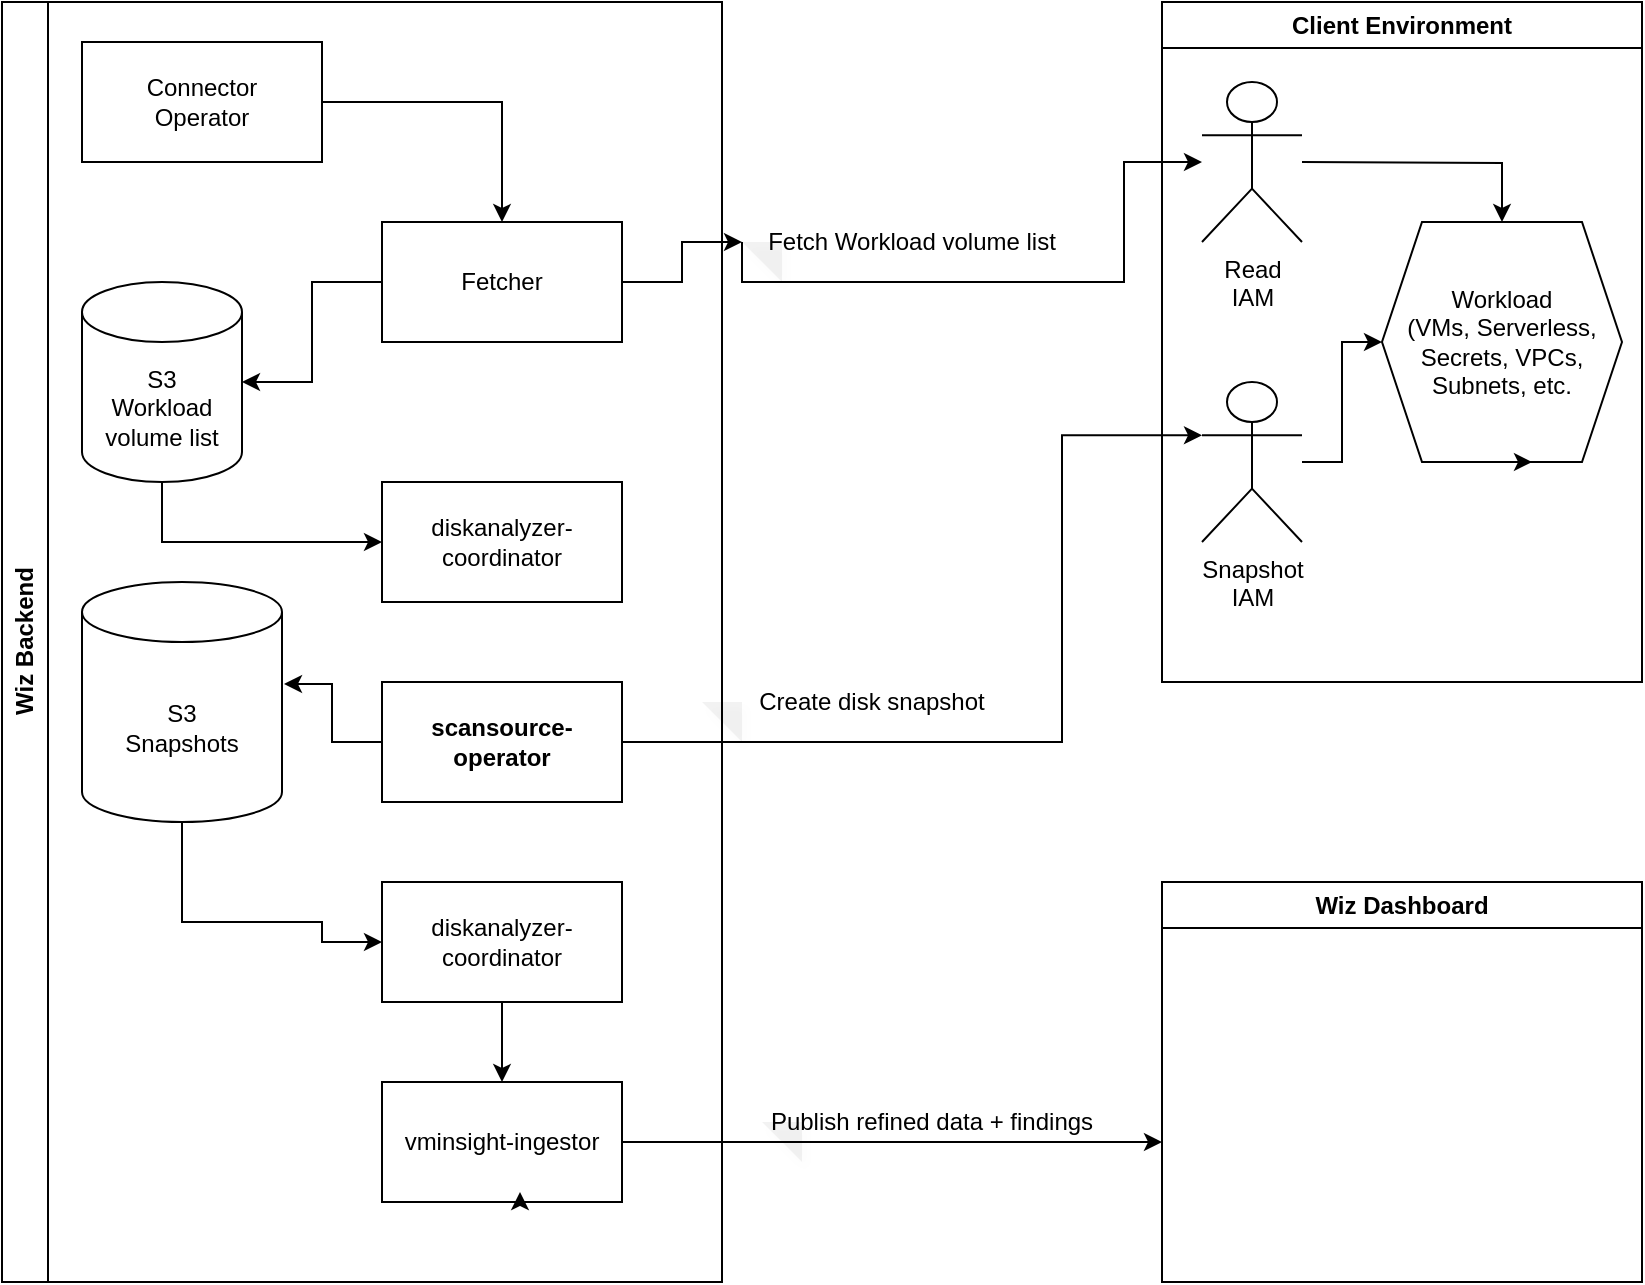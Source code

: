 <mxfile version="28.1.1">
  <diagram name="Page-1" id="IHHb8pci-lk_S4eJug3x">
    <mxGraphModel dx="2038" dy="719" grid="1" gridSize="10" guides="1" tooltips="1" connect="1" arrows="1" fold="1" page="1" pageScale="1" pageWidth="850" pageHeight="1100" math="0" shadow="0">
      <root>
        <mxCell id="0" />
        <mxCell id="1" parent="0" />
        <mxCell id="7072GLtVEWYtxOqUc4yx-1" value="Client Environment" style="swimlane;whiteSpace=wrap;html=1;" vertex="1" parent="1">
          <mxGeometry x="560" y="320" width="240" height="340" as="geometry" />
        </mxCell>
        <mxCell id="7072GLtVEWYtxOqUc4yx-14" style="edgeStyle=orthogonalEdgeStyle;rounded=0;orthogonalLoop=1;jettySize=auto;html=1;entryX=0.5;entryY=0;entryDx=0;entryDy=0;" edge="1" parent="7072GLtVEWYtxOqUc4yx-1" target="7072GLtVEWYtxOqUc4yx-4">
          <mxGeometry relative="1" as="geometry">
            <mxPoint x="70" y="80" as="sourcePoint" />
          </mxGeometry>
        </mxCell>
        <mxCell id="7072GLtVEWYtxOqUc4yx-3" value="Read&lt;br&gt;IAM" style="shape=umlActor;verticalLabelPosition=bottom;verticalAlign=top;html=1;outlineConnect=0;" vertex="1" parent="7072GLtVEWYtxOqUc4yx-1">
          <mxGeometry x="20" y="40" width="50" height="80" as="geometry" />
        </mxCell>
        <mxCell id="7072GLtVEWYtxOqUc4yx-4" value="Workload&lt;div&gt;(VMs, Serverless, Secrets, VPCs, Subnets, etc.&lt;/div&gt;" style="shape=hexagon;perimeter=hexagonPerimeter2;whiteSpace=wrap;html=1;fixedSize=1;" vertex="1" parent="7072GLtVEWYtxOqUc4yx-1">
          <mxGeometry x="110" y="110" width="120" height="120" as="geometry" />
        </mxCell>
        <mxCell id="7072GLtVEWYtxOqUc4yx-25" style="edgeStyle=orthogonalEdgeStyle;rounded=0;orthogonalLoop=1;jettySize=auto;html=1;exitX=0.5;exitY=1;exitDx=0;exitDy=0;entryX=0.625;entryY=1;entryDx=0;entryDy=0;" edge="1" parent="7072GLtVEWYtxOqUc4yx-1" source="7072GLtVEWYtxOqUc4yx-4" target="7072GLtVEWYtxOqUc4yx-4">
          <mxGeometry relative="1" as="geometry" />
        </mxCell>
        <mxCell id="7072GLtVEWYtxOqUc4yx-28" style="edgeStyle=orthogonalEdgeStyle;rounded=0;orthogonalLoop=1;jettySize=auto;html=1;entryX=0;entryY=0.5;entryDx=0;entryDy=0;" edge="1" parent="7072GLtVEWYtxOqUc4yx-1" source="7072GLtVEWYtxOqUc4yx-26" target="7072GLtVEWYtxOqUc4yx-4">
          <mxGeometry relative="1" as="geometry" />
        </mxCell>
        <mxCell id="7072GLtVEWYtxOqUc4yx-26" value="Snapshot&lt;div&gt;IAM&lt;/div&gt;" style="shape=umlActor;verticalLabelPosition=bottom;verticalAlign=top;html=1;outlineConnect=0;" vertex="1" parent="7072GLtVEWYtxOqUc4yx-1">
          <mxGeometry x="20" y="190" width="50" height="80" as="geometry" />
        </mxCell>
        <mxCell id="7072GLtVEWYtxOqUc4yx-6" value="Wiz Backend" style="swimlane;horizontal=0;whiteSpace=wrap;html=1;" vertex="1" parent="1">
          <mxGeometry x="-20" y="320" width="360" height="640" as="geometry" />
        </mxCell>
        <mxCell id="7072GLtVEWYtxOqUc4yx-18" style="edgeStyle=orthogonalEdgeStyle;rounded=0;orthogonalLoop=1;jettySize=auto;html=1;entryX=0;entryY=0.5;entryDx=0;entryDy=0;exitX=0.5;exitY=1;exitDx=0;exitDy=0;exitPerimeter=0;" edge="1" parent="7072GLtVEWYtxOqUc4yx-6" source="7072GLtVEWYtxOqUc4yx-7" target="7072GLtVEWYtxOqUc4yx-17">
          <mxGeometry relative="1" as="geometry">
            <mxPoint x="100" y="270" as="targetPoint" />
          </mxGeometry>
        </mxCell>
        <mxCell id="7072GLtVEWYtxOqUc4yx-7" value="S3&lt;div&gt;Workload volume list&lt;/div&gt;" style="shape=cylinder3;whiteSpace=wrap;html=1;boundedLbl=1;backgroundOutline=1;size=15;" vertex="1" parent="7072GLtVEWYtxOqUc4yx-6">
          <mxGeometry x="40" y="140" width="80" height="100" as="geometry" />
        </mxCell>
        <mxCell id="7072GLtVEWYtxOqUc4yx-15" style="edgeStyle=orthogonalEdgeStyle;rounded=0;orthogonalLoop=1;jettySize=auto;html=1;exitX=1;exitY=0.5;exitDx=0;exitDy=0;entryX=0.5;entryY=0;entryDx=0;entryDy=0;" edge="1" parent="7072GLtVEWYtxOqUc4yx-6" source="7072GLtVEWYtxOqUc4yx-8" target="7072GLtVEWYtxOqUc4yx-9">
          <mxGeometry relative="1" as="geometry" />
        </mxCell>
        <mxCell id="7072GLtVEWYtxOqUc4yx-8" value="Connector&lt;div&gt;Operator&lt;/div&gt;" style="rounded=0;whiteSpace=wrap;html=1;" vertex="1" parent="7072GLtVEWYtxOqUc4yx-6">
          <mxGeometry x="40" y="20" width="120" height="60" as="geometry" />
        </mxCell>
        <mxCell id="7072GLtVEWYtxOqUc4yx-9" value="Fetcher" style="rounded=0;whiteSpace=wrap;html=1;" vertex="1" parent="7072GLtVEWYtxOqUc4yx-6">
          <mxGeometry x="190" y="110" width="120" height="60" as="geometry" />
        </mxCell>
        <mxCell id="7072GLtVEWYtxOqUc4yx-33" style="edgeStyle=orthogonalEdgeStyle;rounded=0;orthogonalLoop=1;jettySize=auto;html=1;exitX=1;exitY=0.5;exitDx=0;exitDy=0;" edge="1" parent="7072GLtVEWYtxOqUc4yx-6" source="7072GLtVEWYtxOqUc4yx-10">
          <mxGeometry relative="1" as="geometry">
            <mxPoint x="580" y="570" as="targetPoint" />
          </mxGeometry>
        </mxCell>
        <mxCell id="7072GLtVEWYtxOqUc4yx-10" value="&lt;span style=&quot;color: rgba(0, 0, 0, 0); font-family: monospace; font-size: 0px; text-align: start; text-wrap-mode: nowrap;&quot;&gt;%3CmxGraphModel%3E%3Croot%3E%3CmxCell%20id%3D%220%22%2F%3E%3CmxCell%20id%3D%221%22%20parent%3D%220%22%2F%3E%3CmxCell%20id%3D%222%22%20value%3D%22Fetcher%22%20style%3D%22rounded%3D0%3BwhiteSpace%3Dwrap%3Bhtml%3D1%3B%22%20vertex%3D%221%22%20parent%3D%221%22%3E%3CmxGeometry%20x%3D%22210%22%20y%3D%22420%22%20width%3D%22120%22%20height%3D%2260%22%20as%3D%22geometry%22%2F%3E%3C%2FmxCell%3E%3C%2Froot%3E%3C%2FmxGraphModel%3E&lt;/span&gt;vminsight-ingestor" style="rounded=0;whiteSpace=wrap;html=1;" vertex="1" parent="7072GLtVEWYtxOqUc4yx-6">
          <mxGeometry x="190" y="540" width="120" height="60" as="geometry" />
        </mxCell>
        <mxCell id="7072GLtVEWYtxOqUc4yx-11" style="edgeStyle=orthogonalEdgeStyle;rounded=0;orthogonalLoop=1;jettySize=auto;html=1;exitX=0.5;exitY=1;exitDx=0;exitDy=0;entryX=0.575;entryY=0.917;entryDx=0;entryDy=0;entryPerimeter=0;" edge="1" parent="7072GLtVEWYtxOqUc4yx-6" source="7072GLtVEWYtxOqUc4yx-10" target="7072GLtVEWYtxOqUc4yx-10">
          <mxGeometry relative="1" as="geometry" />
        </mxCell>
        <mxCell id="7072GLtVEWYtxOqUc4yx-12" value="S3&lt;div&gt;Snapshots&lt;/div&gt;" style="shape=cylinder3;whiteSpace=wrap;html=1;boundedLbl=1;backgroundOutline=1;size=15;" vertex="1" parent="7072GLtVEWYtxOqUc4yx-6">
          <mxGeometry x="40" y="290" width="100" height="120" as="geometry" />
        </mxCell>
        <mxCell id="7072GLtVEWYtxOqUc4yx-16" style="edgeStyle=orthogonalEdgeStyle;rounded=0;orthogonalLoop=1;jettySize=auto;html=1;entryX=1;entryY=0.5;entryDx=0;entryDy=0;entryPerimeter=0;" edge="1" parent="7072GLtVEWYtxOqUc4yx-6" source="7072GLtVEWYtxOqUc4yx-9" target="7072GLtVEWYtxOqUc4yx-7">
          <mxGeometry relative="1" as="geometry" />
        </mxCell>
        <mxCell id="7072GLtVEWYtxOqUc4yx-17" value="&lt;span class=&quot;notion-enable-hover&quot; data-token-index=&quot;0&quot; style=&quot;&quot;&gt;diskanalyzer-coordinator&lt;/span&gt;" style="rounded=0;whiteSpace=wrap;html=1;" vertex="1" parent="7072GLtVEWYtxOqUc4yx-6">
          <mxGeometry x="190" y="240" width="120" height="60" as="geometry" />
        </mxCell>
        <mxCell id="7072GLtVEWYtxOqUc4yx-24" value="&lt;span class=&quot;notion-enable-hover&quot; data-token-index=&quot;0&quot; style=&quot;font-weight:600&quot;&gt;scansource-operator&lt;/span&gt;" style="rounded=0;whiteSpace=wrap;html=1;" vertex="1" parent="7072GLtVEWYtxOqUc4yx-6">
          <mxGeometry x="190" y="340" width="120" height="60" as="geometry" />
        </mxCell>
        <mxCell id="7072GLtVEWYtxOqUc4yx-29" style="edgeStyle=orthogonalEdgeStyle;rounded=0;orthogonalLoop=1;jettySize=auto;html=1;exitX=0;exitY=0.5;exitDx=0;exitDy=0;entryX=1.01;entryY=0.425;entryDx=0;entryDy=0;entryPerimeter=0;" edge="1" parent="7072GLtVEWYtxOqUc4yx-6" source="7072GLtVEWYtxOqUc4yx-24" target="7072GLtVEWYtxOqUc4yx-12">
          <mxGeometry relative="1" as="geometry" />
        </mxCell>
        <mxCell id="7072GLtVEWYtxOqUc4yx-32" style="edgeStyle=orthogonalEdgeStyle;rounded=0;orthogonalLoop=1;jettySize=auto;html=1;exitX=0.5;exitY=1;exitDx=0;exitDy=0;entryX=0.5;entryY=0;entryDx=0;entryDy=0;" edge="1" parent="7072GLtVEWYtxOqUc4yx-6" source="7072GLtVEWYtxOqUc4yx-30" target="7072GLtVEWYtxOqUc4yx-10">
          <mxGeometry relative="1" as="geometry" />
        </mxCell>
        <mxCell id="7072GLtVEWYtxOqUc4yx-30" value="&lt;span class=&quot;notion-enable-hover&quot; data-token-index=&quot;0&quot; style=&quot;&quot;&gt;diskanalyzer-coordinator&lt;/span&gt;" style="rounded=0;whiteSpace=wrap;html=1;" vertex="1" parent="7072GLtVEWYtxOqUc4yx-6">
          <mxGeometry x="190" y="440" width="120" height="60" as="geometry" />
        </mxCell>
        <mxCell id="7072GLtVEWYtxOqUc4yx-31" style="edgeStyle=orthogonalEdgeStyle;rounded=0;orthogonalLoop=1;jettySize=auto;html=1;exitX=0.5;exitY=1;exitDx=0;exitDy=0;exitPerimeter=0;entryX=0;entryY=0.5;entryDx=0;entryDy=0;" edge="1" parent="7072GLtVEWYtxOqUc4yx-6" source="7072GLtVEWYtxOqUc4yx-12" target="7072GLtVEWYtxOqUc4yx-30">
          <mxGeometry relative="1" as="geometry">
            <Array as="points">
              <mxPoint x="90" y="460" />
              <mxPoint x="160" y="460" />
              <mxPoint x="160" y="470" />
            </Array>
          </mxGeometry>
        </mxCell>
        <mxCell id="7072GLtVEWYtxOqUc4yx-13" style="edgeStyle=orthogonalEdgeStyle;rounded=0;orthogonalLoop=1;jettySize=auto;html=1;exitX=1;exitY=0.5;exitDx=0;exitDy=0;" edge="1" parent="1" source="7072GLtVEWYtxOqUc4yx-35" target="7072GLtVEWYtxOqUc4yx-3">
          <mxGeometry relative="1" as="geometry">
            <mxPoint x="540" y="540" as="targetPoint" />
            <Array as="points">
              <mxPoint x="541" y="460" />
              <mxPoint x="541" y="400" />
            </Array>
          </mxGeometry>
        </mxCell>
        <mxCell id="7072GLtVEWYtxOqUc4yx-19" value="Wiz Dashboard" style="swimlane;whiteSpace=wrap;html=1;" vertex="1" parent="1">
          <mxGeometry x="560" y="760" width="240" height="200" as="geometry" />
        </mxCell>
        <mxCell id="7072GLtVEWYtxOqUc4yx-27" style="edgeStyle=orthogonalEdgeStyle;rounded=0;orthogonalLoop=1;jettySize=auto;html=1;entryX=0;entryY=0.333;entryDx=0;entryDy=0;entryPerimeter=0;" edge="1" parent="1" source="7072GLtVEWYtxOqUc4yx-24" target="7072GLtVEWYtxOqUc4yx-26">
          <mxGeometry relative="1" as="geometry">
            <Array as="points">
              <mxPoint x="510" y="690" />
              <mxPoint x="510" y="537" />
            </Array>
          </mxGeometry>
        </mxCell>
        <mxCell id="7072GLtVEWYtxOqUc4yx-36" value="" style="edgeStyle=orthogonalEdgeStyle;rounded=0;orthogonalLoop=1;jettySize=auto;html=1;exitX=1;exitY=0.5;exitDx=0;exitDy=0;" edge="1" parent="1" source="7072GLtVEWYtxOqUc4yx-9" target="7072GLtVEWYtxOqUc4yx-35">
          <mxGeometry relative="1" as="geometry">
            <mxPoint x="290" y="460" as="sourcePoint" />
            <mxPoint x="580" y="400" as="targetPoint" />
            <Array as="points" />
          </mxGeometry>
        </mxCell>
        <mxCell id="7072GLtVEWYtxOqUc4yx-35" value="Fetch Workload volume list" style="shape=note;whiteSpace=wrap;html=1;backgroundOutline=1;darkOpacity=0.05;fillStyle=solid;direction=west;gradientDirection=north;shadow=1;size=20;pointerEvents=1;strokeColor=none;fillColor=none;" vertex="1" parent="1">
          <mxGeometry x="350" y="420" width="170" height="40" as="geometry" />
        </mxCell>
        <mxCell id="7072GLtVEWYtxOqUc4yx-37" value="Create disk snapshot" style="shape=note;whiteSpace=wrap;html=1;backgroundOutline=1;darkOpacity=0.05;fillStyle=solid;direction=west;gradientDirection=north;shadow=1;size=20;pointerEvents=1;strokeColor=none;fillColor=none;" vertex="1" parent="1">
          <mxGeometry x="330" y="650" width="170" height="40" as="geometry" />
        </mxCell>
        <mxCell id="7072GLtVEWYtxOqUc4yx-39" value="Publish refined data + findings" style="shape=note;whiteSpace=wrap;html=1;backgroundOutline=1;darkOpacity=0.05;fillStyle=solid;direction=west;gradientDirection=north;shadow=1;size=20;pointerEvents=1;strokeColor=none;fillColor=none;" vertex="1" parent="1">
          <mxGeometry x="360" y="860" width="170" height="40" as="geometry" />
        </mxCell>
      </root>
    </mxGraphModel>
  </diagram>
</mxfile>
